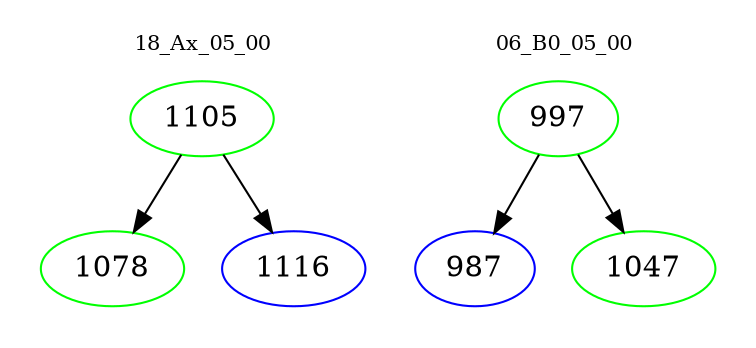 digraph{
subgraph cluster_0 {
color = white
label = "18_Ax_05_00";
fontsize=10;
T0_1105 [label="1105", color="green"]
T0_1105 -> T0_1078 [color="black"]
T0_1078 [label="1078", color="green"]
T0_1105 -> T0_1116 [color="black"]
T0_1116 [label="1116", color="blue"]
}
subgraph cluster_1 {
color = white
label = "06_B0_05_00";
fontsize=10;
T1_997 [label="997", color="green"]
T1_997 -> T1_987 [color="black"]
T1_987 [label="987", color="blue"]
T1_997 -> T1_1047 [color="black"]
T1_1047 [label="1047", color="green"]
}
}
